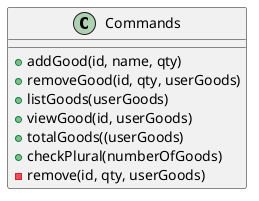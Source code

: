 @startuml
'https://plantuml.com/sequence-diagram


class Commands {
    + addGood(id, name, qty)
    + removeGood(id, qty, userGoods)
    + listGoods(userGoods)
    + viewGood(id, userGoods)
    + totalGoods((userGoods)
    + checkPlural(numberOfGoods)
    - remove(id, qty, userGoods)
}

@enduml